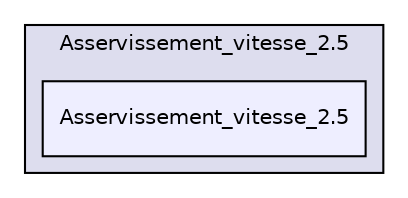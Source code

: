 digraph "Software/Asservissement/Asservissement/Asservissement_vitesse_2.5/Asservissement_vitesse_2.5" {
  compound=true
  node [ fontsize="10", fontname="Helvetica"];
  edge [ labelfontsize="10", labelfontname="Helvetica"];
  subgraph clusterdir_182a68fd732d23b8d125c6b3f337d287 {
    graph [ bgcolor="#ddddee", pencolor="black", label="Asservissement_vitesse_2.5" fontname="Helvetica", fontsize="10", URL="dir_182a68fd732d23b8d125c6b3f337d287.html"]
  dir_789455f516b23caa818d097abf292878 [shape=box, label="Asservissement_vitesse_2.5", style="filled", fillcolor="#eeeeff", pencolor="black", URL="dir_789455f516b23caa818d097abf292878.html"];
  }
}
